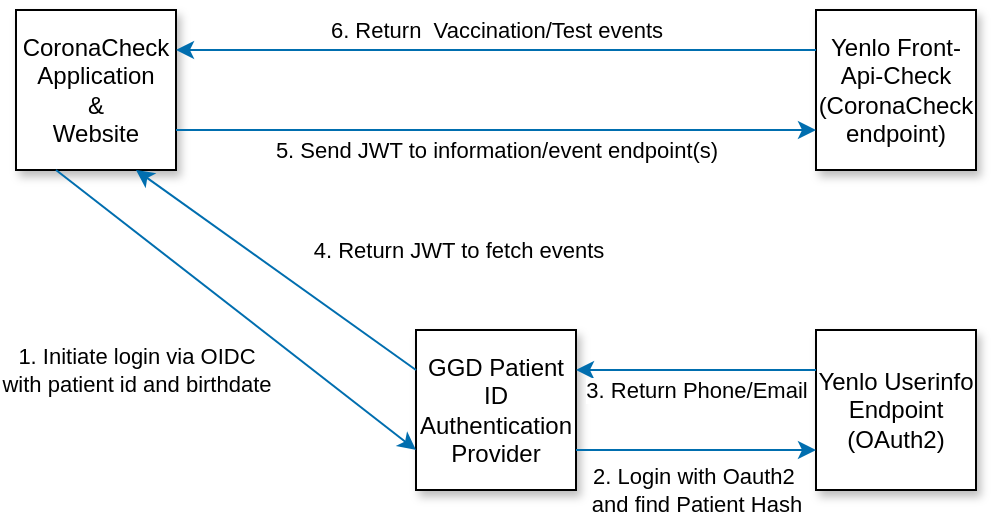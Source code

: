 <mxfile version="19.0.3" type="device"><diagram id="rFF8_z4ZjtpJHvn4bhE8" name="Page-1"><mxGraphModel dx="1422" dy="985" grid="1" gridSize="10" guides="1" tooltips="1" connect="1" arrows="1" fold="1" page="1" pageScale="1" pageWidth="1200" pageHeight="1600" math="0" shadow="0"><root><mxCell id="0"/><mxCell id="1" parent="0"/><mxCell id="rdJVNnbp3Z7HGk3t1M7O-1" value="GGD Patient ID Authentication Provider" style="whiteSpace=wrap;html=1;aspect=fixed;shadow=1;sketch=0;" vertex="1" parent="1"><mxGeometry x="360" y="320" width="80" height="80" as="geometry"/></mxCell><mxCell id="rdJVNnbp3Z7HGk3t1M7O-2" value="CoronaCheck Application&lt;br&gt;&amp;amp;&lt;br&gt;Website" style="whiteSpace=wrap;html=1;aspect=fixed;shadow=1;sketch=0;" vertex="1" parent="1"><mxGeometry x="160" y="160" width="80" height="80" as="geometry"/></mxCell><mxCell id="rdJVNnbp3Z7HGk3t1M7O-3" value="Yenlo Userinfo Endpoint&lt;br&gt;(OAuth2)" style="whiteSpace=wrap;html=1;aspect=fixed;shadow=1;sketch=0;" vertex="1" parent="1"><mxGeometry x="560" y="320" width="80" height="80" as="geometry"/></mxCell><mxCell id="rdJVNnbp3Z7HGk3t1M7O-4" value="Yenlo Front-Api-Check&lt;br&gt;(CoronaCheck endpoint)" style="whiteSpace=wrap;html=1;aspect=fixed;rounded=0;shadow=1;" vertex="1" parent="1"><mxGeometry x="560" y="160" width="80" height="80" as="geometry"/></mxCell><mxCell id="rdJVNnbp3Z7HGk3t1M7O-5" value="1. Initiate login via OIDC&lt;br&gt;with patient id and birthdate" style="endArrow=classic;html=1;rounded=0;exitX=0.25;exitY=1;exitDx=0;exitDy=0;entryX=0;entryY=0.75;entryDx=0;entryDy=0;fillColor=#1ba1e2;strokeColor=#006EAF;" edge="1" parent="1" source="rdJVNnbp3Z7HGk3t1M7O-2" target="rdJVNnbp3Z7HGk3t1M7O-1"><mxGeometry x="-0.185" y="-54" width="50" height="50" relative="1" as="geometry"><mxPoint x="700" y="510" as="sourcePoint"/><mxPoint x="360" y="280" as="targetPoint"/><mxPoint as="offset"/></mxGeometry></mxCell><mxCell id="rdJVNnbp3Z7HGk3t1M7O-6" value="2. Login with Oauth2&amp;nbsp;&lt;br&gt;and find Patient Hash" style="endArrow=classic;html=1;rounded=0;exitX=1;exitY=0.75;exitDx=0;exitDy=0;entryX=0;entryY=0.75;entryDx=0;entryDy=0;fillColor=#1ba1e2;strokeColor=#006EAF;" edge="1" parent="1" source="rdJVNnbp3Z7HGk3t1M7O-1" target="rdJVNnbp3Z7HGk3t1M7O-3"><mxGeometry y="-20" width="50" height="50" relative="1" as="geometry"><mxPoint x="440" y="400" as="sourcePoint"/><mxPoint x="520" y="480" as="targetPoint"/><mxPoint as="offset"/></mxGeometry></mxCell><mxCell id="rdJVNnbp3Z7HGk3t1M7O-8" value="3. Return Phone/Email" style="endArrow=classic;html=1;rounded=0;exitX=0;exitY=0.25;exitDx=0;exitDy=0;entryX=1;entryY=0.25;entryDx=0;entryDy=0;fillColor=#1ba1e2;strokeColor=#006EAF;" edge="1" parent="1" source="rdJVNnbp3Z7HGk3t1M7O-3" target="rdJVNnbp3Z7HGk3t1M7O-1"><mxGeometry y="10" width="50" height="50" relative="1" as="geometry"><mxPoint x="450" y="370" as="sourcePoint"/><mxPoint x="480" y="550" as="targetPoint"/><mxPoint as="offset"/></mxGeometry></mxCell><mxCell id="rdJVNnbp3Z7HGk3t1M7O-10" value="4. Return JWT to fetch events" style="endArrow=classic;html=1;rounded=0;exitX=0;exitY=0.25;exitDx=0;exitDy=0;entryX=0.75;entryY=1;entryDx=0;entryDy=0;fillColor=#1ba1e2;strokeColor=#006EAF;" edge="1" parent="1" source="rdJVNnbp3Z7HGk3t1M7O-1" target="rdJVNnbp3Z7HGk3t1M7O-2"><mxGeometry x="-0.784" y="-60" width="50" height="50" relative="1" as="geometry"><mxPoint x="570" y="410" as="sourcePoint"/><mxPoint x="450" y="410" as="targetPoint"/><mxPoint x="1" as="offset"/></mxGeometry></mxCell><mxCell id="rdJVNnbp3Z7HGk3t1M7O-11" value="5. Send JWT to information/event endpoint(s)" style="endArrow=classic;html=1;rounded=0;exitX=1;exitY=0.75;exitDx=0;exitDy=0;entryX=0;entryY=0.75;entryDx=0;entryDy=0;fillColor=#1ba1e2;strokeColor=#006EAF;" edge="1" parent="1" source="rdJVNnbp3Z7HGk3t1M7O-2" target="rdJVNnbp3Z7HGk3t1M7O-4"><mxGeometry y="-10" width="50" height="50" relative="1" as="geometry"><mxPoint x="370" y="330" as="sourcePoint"/><mxPoint x="290" y="250" as="targetPoint"/><mxPoint as="offset"/></mxGeometry></mxCell><mxCell id="rdJVNnbp3Z7HGk3t1M7O-12" value="6. Return&amp;nbsp; Vaccination/Test events" style="endArrow=classic;html=1;rounded=0;exitX=0;exitY=0.25;exitDx=0;exitDy=0;entryX=1;entryY=0.25;entryDx=0;entryDy=0;fillColor=#1ba1e2;strokeColor=#006EAF;" edge="1" parent="1" source="rdJVNnbp3Z7HGk3t1M7O-4" target="rdJVNnbp3Z7HGk3t1M7O-2"><mxGeometry y="-10" width="50" height="50" relative="1" as="geometry"><mxPoint x="290" y="210" as="sourcePoint"/><mxPoint x="570" y="210" as="targetPoint"/><mxPoint as="offset"/></mxGeometry></mxCell></root></mxGraphModel></diagram></mxfile>